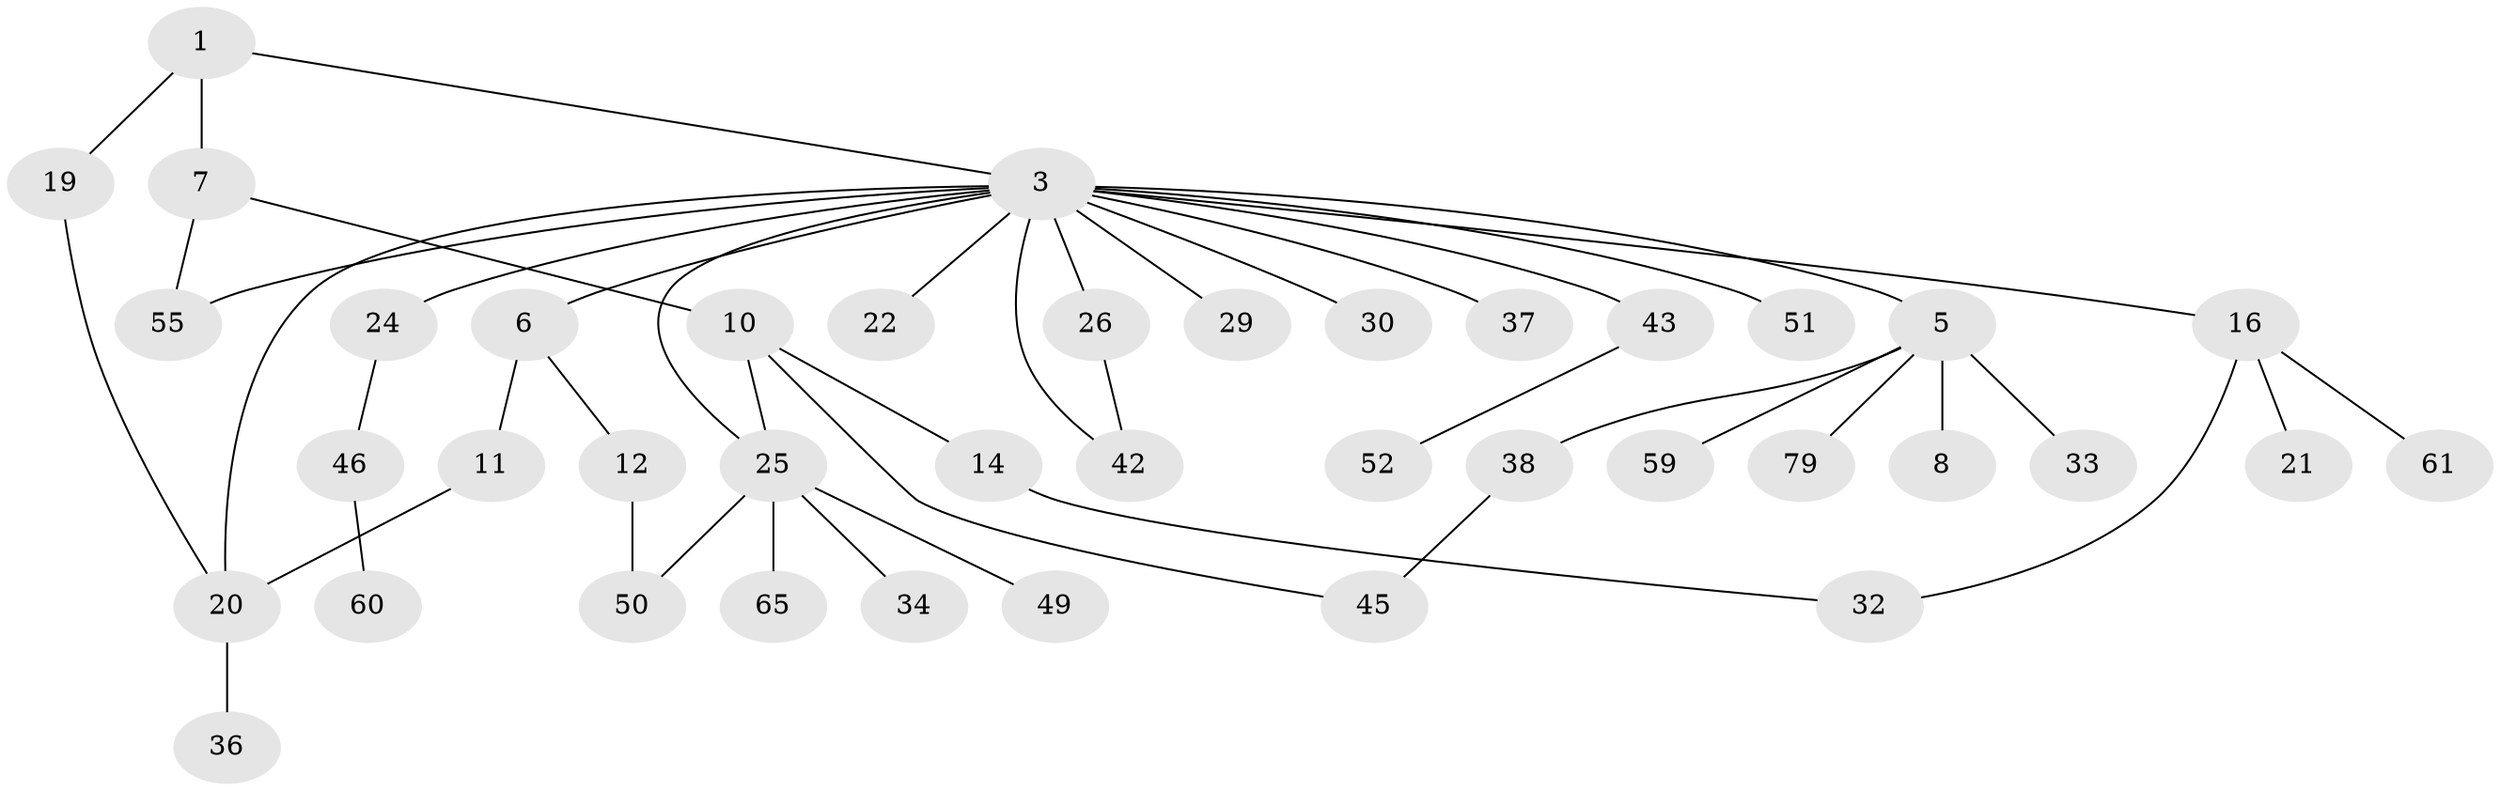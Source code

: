 // original degree distribution, {2: 0.37037037037037035, 3: 0.13580246913580246, 7: 0.012345679012345678, 9: 0.012345679012345678, 4: 0.07407407407407407, 1: 0.35802469135802467, 5: 0.024691358024691357, 6: 0.012345679012345678}
// Generated by graph-tools (version 1.1) at 2025/13/03/09/25 04:13:39]
// undirected, 40 vertices, 47 edges
graph export_dot {
graph [start="1"]
  node [color=gray90,style=filled];
  1 [super="+2"];
  3 [super="+4+35"];
  5 [super="+27"];
  6 [super="+72"];
  7;
  8;
  10 [super="+23+63"];
  11;
  12 [super="+67"];
  14 [super="+15"];
  16 [super="+18"];
  19 [super="+71"];
  20 [super="+57"];
  21;
  22;
  24;
  25 [super="+28+31"];
  26;
  29;
  30 [super="+48"];
  32 [super="+56"];
  33 [super="+58+76+44"];
  34;
  36;
  37;
  38;
  42 [super="+78"];
  43;
  45 [super="+73"];
  46;
  49;
  50;
  51 [super="+53"];
  52;
  55 [super="+69"];
  59;
  60;
  61 [super="+62"];
  65;
  79;
  1 -- 7;
  1 -- 3;
  1 -- 19;
  3 -- 5;
  3 -- 24;
  3 -- 26;
  3 -- 37;
  3 -- 6;
  3 -- 42;
  3 -- 43;
  3 -- 16;
  3 -- 22;
  3 -- 29;
  3 -- 30;
  3 -- 25;
  3 -- 51;
  3 -- 55;
  3 -- 20;
  5 -- 8;
  5 -- 33;
  5 -- 38;
  5 -- 59;
  5 -- 79;
  6 -- 11;
  6 -- 12;
  7 -- 10;
  7 -- 55 [weight=2];
  10 -- 14;
  10 -- 25;
  10 -- 45;
  11 -- 20;
  12 -- 50;
  14 -- 32;
  16 -- 21;
  16 -- 61;
  16 -- 32;
  19 -- 20;
  20 -- 36;
  24 -- 46;
  25 -- 49;
  25 -- 65;
  25 -- 34;
  25 -- 50;
  26 -- 42;
  38 -- 45;
  43 -- 52;
  46 -- 60;
}
